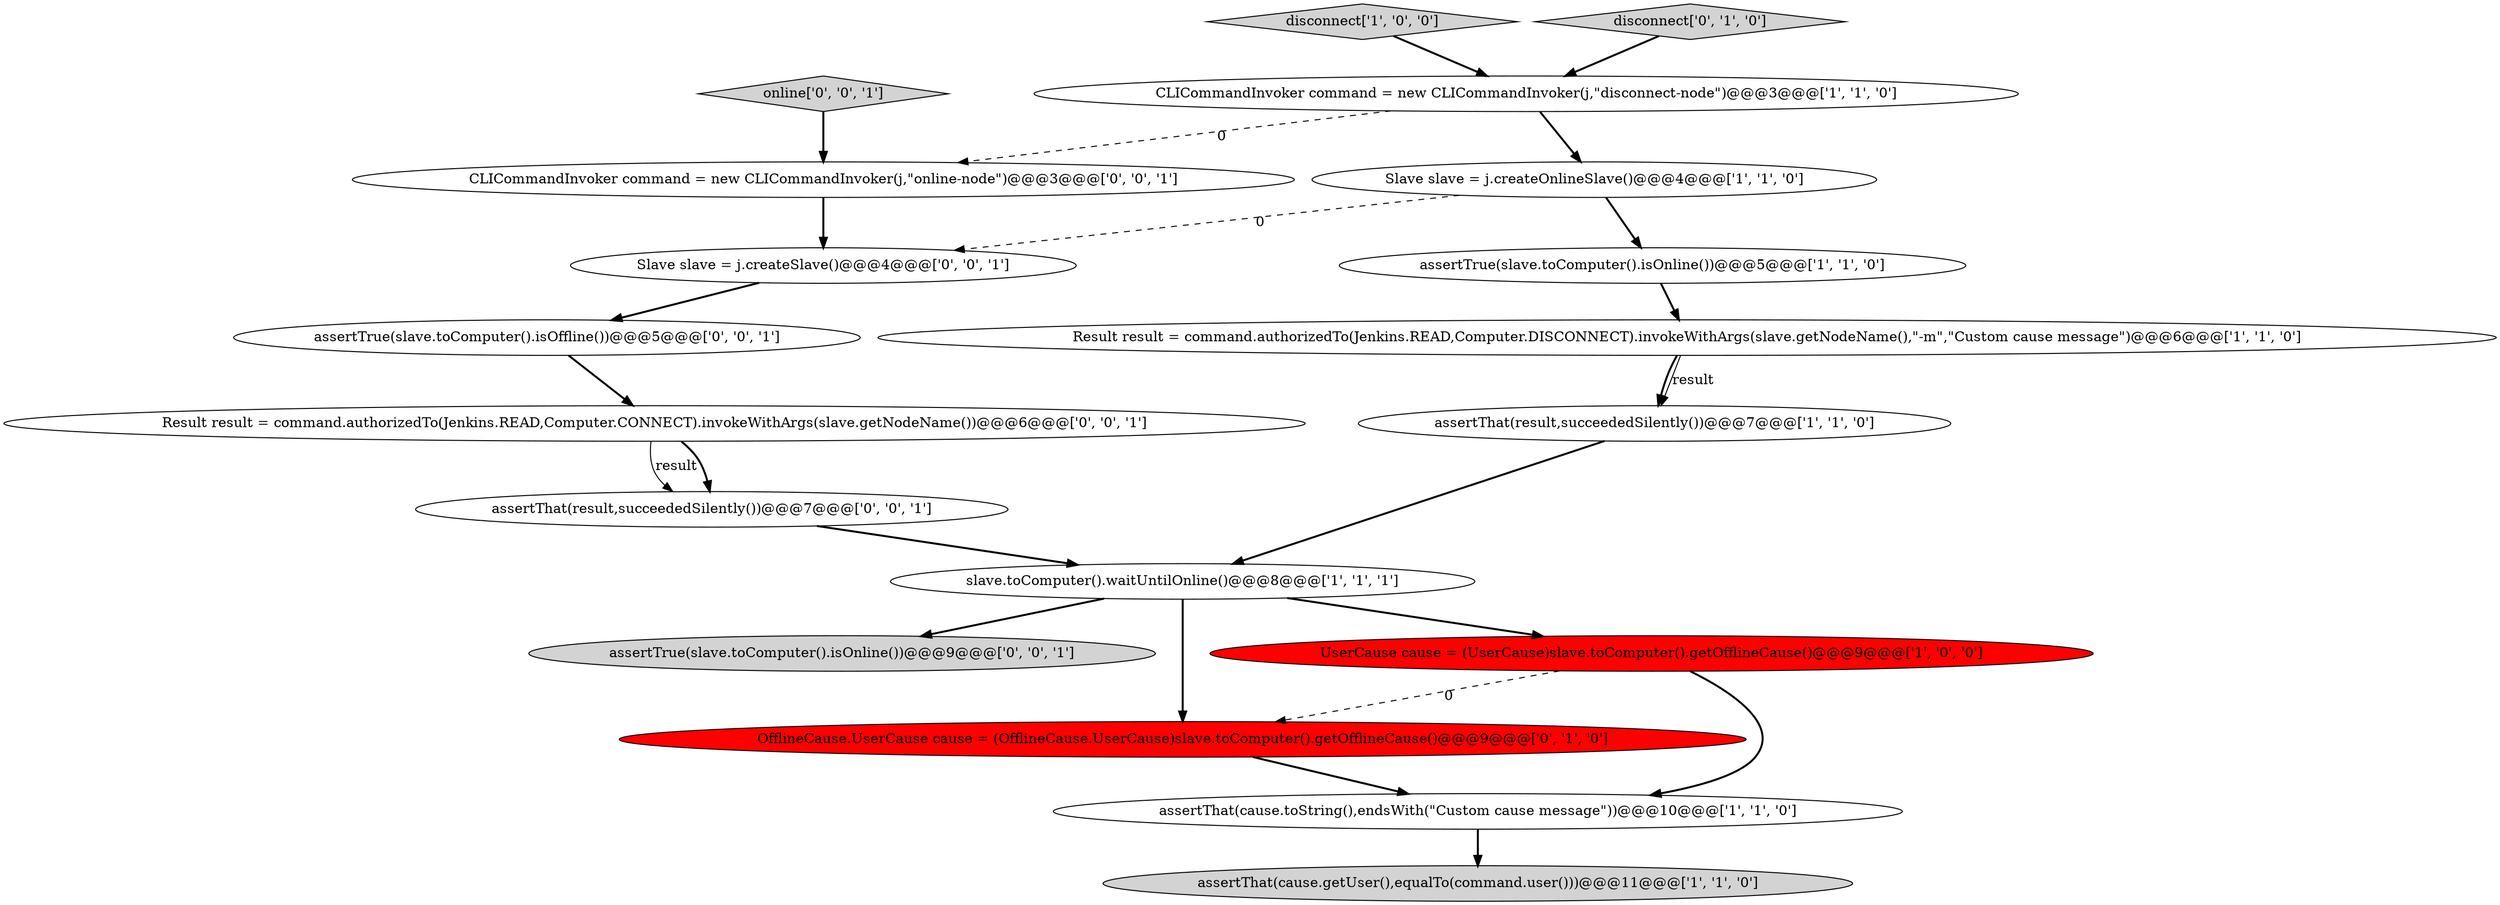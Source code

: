digraph {
17 [style = filled, label = "Slave slave = j.createSlave()@@@4@@@['0', '0', '1']", fillcolor = white, shape = ellipse image = "AAA0AAABBB3BBB"];
13 [style = filled, label = "assertTrue(slave.toComputer().isOffline())@@@5@@@['0', '0', '1']", fillcolor = white, shape = ellipse image = "AAA0AAABBB3BBB"];
7 [style = filled, label = "assertThat(result,succeededSilently())@@@7@@@['1', '1', '0']", fillcolor = white, shape = ellipse image = "AAA0AAABBB1BBB"];
16 [style = filled, label = "online['0', '0', '1']", fillcolor = lightgray, shape = diamond image = "AAA0AAABBB3BBB"];
4 [style = filled, label = "disconnect['1', '0', '0']", fillcolor = lightgray, shape = diamond image = "AAA0AAABBB1BBB"];
14 [style = filled, label = "assertThat(result,succeededSilently())@@@7@@@['0', '0', '1']", fillcolor = white, shape = ellipse image = "AAA0AAABBB3BBB"];
12 [style = filled, label = "assertTrue(slave.toComputer().isOnline())@@@9@@@['0', '0', '1']", fillcolor = lightgray, shape = ellipse image = "AAA0AAABBB3BBB"];
5 [style = filled, label = "slave.toComputer().waitUntilOnline()@@@8@@@['1', '1', '1']", fillcolor = white, shape = ellipse image = "AAA0AAABBB1BBB"];
6 [style = filled, label = "CLICommandInvoker command = new CLICommandInvoker(j,\"disconnect-node\")@@@3@@@['1', '1', '0']", fillcolor = white, shape = ellipse image = "AAA0AAABBB1BBB"];
2 [style = filled, label = "assertThat(cause.getUser(),equalTo(command.user()))@@@11@@@['1', '1', '0']", fillcolor = lightgray, shape = ellipse image = "AAA0AAABBB1BBB"];
10 [style = filled, label = "OfflineCause.UserCause cause = (OfflineCause.UserCause)slave.toComputer().getOfflineCause()@@@9@@@['0', '1', '0']", fillcolor = red, shape = ellipse image = "AAA1AAABBB2BBB"];
11 [style = filled, label = "disconnect['0', '1', '0']", fillcolor = lightgray, shape = diamond image = "AAA0AAABBB2BBB"];
8 [style = filled, label = "Result result = command.authorizedTo(Jenkins.READ,Computer.DISCONNECT).invokeWithArgs(slave.getNodeName(),\"-m\",\"Custom cause message\")@@@6@@@['1', '1', '0']", fillcolor = white, shape = ellipse image = "AAA0AAABBB1BBB"];
1 [style = filled, label = "Slave slave = j.createOnlineSlave()@@@4@@@['1', '1', '0']", fillcolor = white, shape = ellipse image = "AAA0AAABBB1BBB"];
9 [style = filled, label = "assertThat(cause.toString(),endsWith(\"Custom cause message\"))@@@10@@@['1', '1', '0']", fillcolor = white, shape = ellipse image = "AAA0AAABBB1BBB"];
0 [style = filled, label = "assertTrue(slave.toComputer().isOnline())@@@5@@@['1', '1', '0']", fillcolor = white, shape = ellipse image = "AAA0AAABBB1BBB"];
15 [style = filled, label = "CLICommandInvoker command = new CLICommandInvoker(j,\"online-node\")@@@3@@@['0', '0', '1']", fillcolor = white, shape = ellipse image = "AAA0AAABBB3BBB"];
18 [style = filled, label = "Result result = command.authorizedTo(Jenkins.READ,Computer.CONNECT).invokeWithArgs(slave.getNodeName())@@@6@@@['0', '0', '1']", fillcolor = white, shape = ellipse image = "AAA0AAABBB3BBB"];
3 [style = filled, label = "UserCause cause = (UserCause)slave.toComputer().getOfflineCause()@@@9@@@['1', '0', '0']", fillcolor = red, shape = ellipse image = "AAA1AAABBB1BBB"];
5->3 [style = bold, label=""];
5->10 [style = bold, label=""];
16->15 [style = bold, label=""];
9->2 [style = bold, label=""];
4->6 [style = bold, label=""];
11->6 [style = bold, label=""];
18->14 [style = solid, label="result"];
1->0 [style = bold, label=""];
8->7 [style = bold, label=""];
3->9 [style = bold, label=""];
6->1 [style = bold, label=""];
15->17 [style = bold, label=""];
7->5 [style = bold, label=""];
1->17 [style = dashed, label="0"];
5->12 [style = bold, label=""];
6->15 [style = dashed, label="0"];
0->8 [style = bold, label=""];
10->9 [style = bold, label=""];
17->13 [style = bold, label=""];
3->10 [style = dashed, label="0"];
18->14 [style = bold, label=""];
8->7 [style = solid, label="result"];
13->18 [style = bold, label=""];
14->5 [style = bold, label=""];
}
